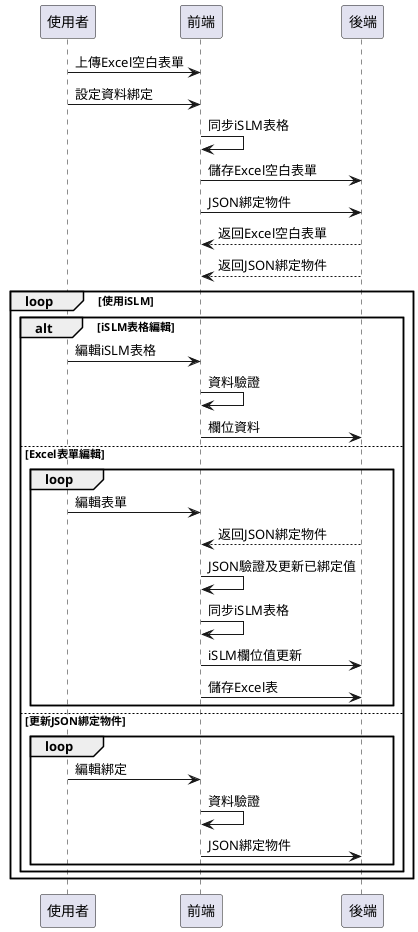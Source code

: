 @startuml

使用者 -> 前端: 上傳Excel空白表單
使用者 -> 前端: 設定資料綁定
前端 -> 前端: 同步iSLM表格
前端 -> 後端: 儲存Excel空白表單
前端 -> 後端: JSON綁定物件

後端 --> 前端: 返回Excel空白表單
後端 --> 前端: 返回JSON綁定物件


loop 使用iSLM
  alt iSLM表格編輯
    使用者 -> 前端: 編輯iSLM表格
    前端 -> 前端: 資料驗證
    前端 -> 後端: 欄位資料
  else Excel表單編輯
    loop
      使用者 -> 前端: 編輯表單
      後端 --> 前端: 返回JSON綁定物件
      前端 -> 前端: JSON驗證及更新已綁定值
      前端 -> 前端: 同步iSLM表格
      前端 -> 後端: iSLM欄位值更新
      前端 -> 後端: 儲存Excel表
    end
  else 更新JSON綁定物件
    loop 
      使用者 -> 前端: 編輯綁定
      前端 -> 前端: 資料驗證
      前端 -> 後端: JSON綁定物件
    end
  end
end

@enduml